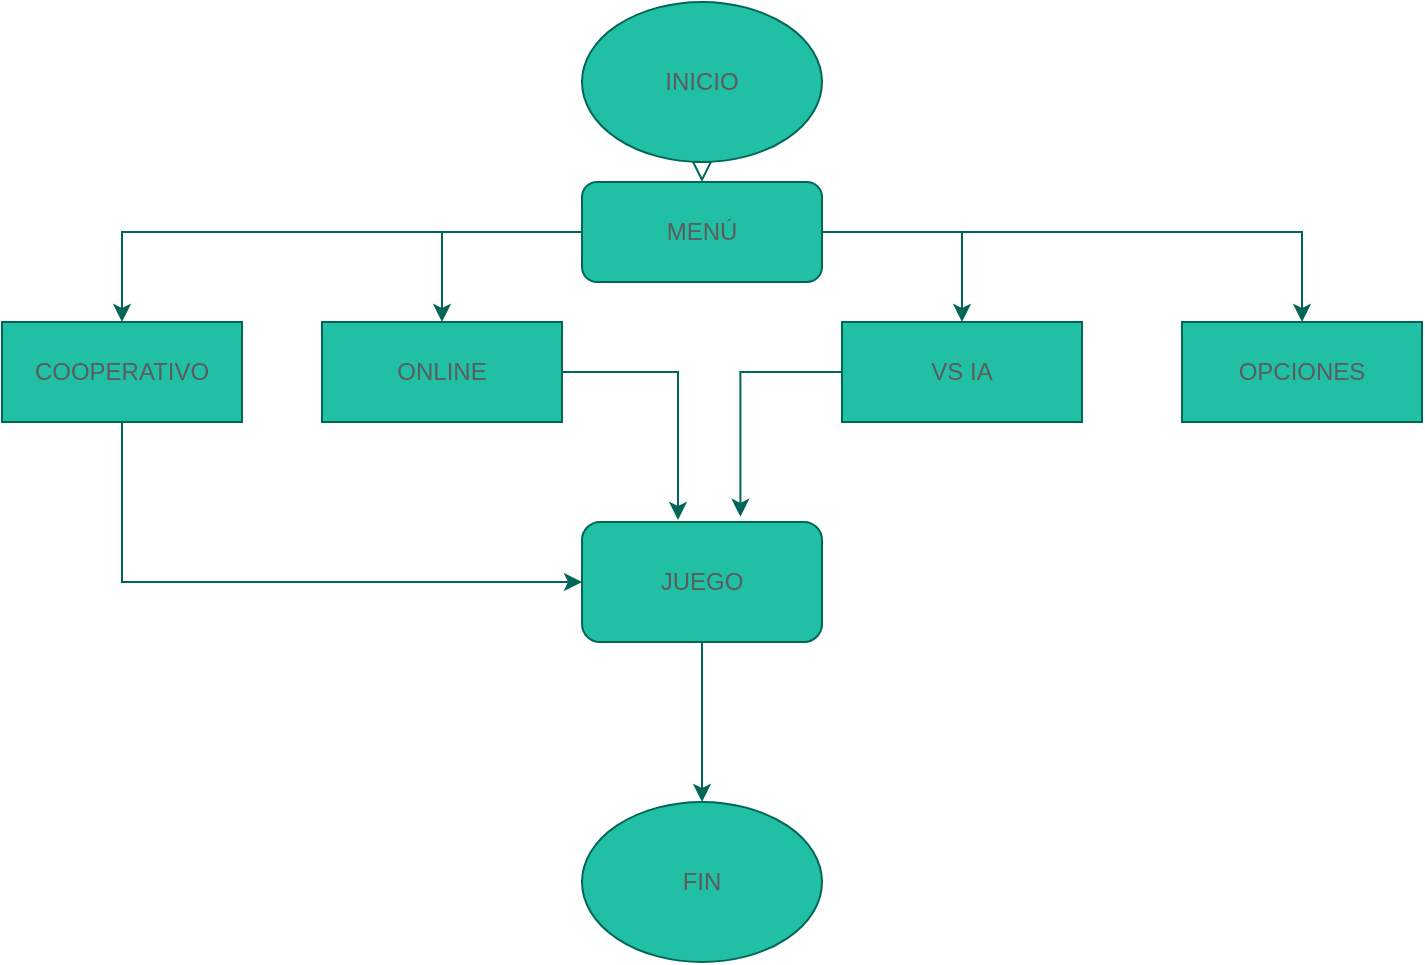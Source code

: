 <mxfile version="14.6.6" type="github">
  <diagram id="C5RBs43oDa-KdzZeNtuy" name="Page-1">
    <mxGraphModel dx="1038" dy="580" grid="1" gridSize="10" guides="1" tooltips="1" connect="1" arrows="1" fold="1" page="1" pageScale="1" pageWidth="827" pageHeight="1169" math="0" shadow="0">
      <root>
        <mxCell id="WIyWlLk6GJQsqaUBKTNV-0" />
        <mxCell id="WIyWlLk6GJQsqaUBKTNV-1" parent="WIyWlLk6GJQsqaUBKTNV-0" />
        <mxCell id="WIyWlLk6GJQsqaUBKTNV-2" value="" style="rounded=0;html=1;jettySize=auto;orthogonalLoop=1;fontSize=11;endArrow=block;endFill=0;endSize=8;strokeWidth=1;shadow=0;labelBackgroundColor=none;edgeStyle=orthogonalEdgeStyle;strokeColor=#006658;fontColor=#5C5C5C;" parent="WIyWlLk6GJQsqaUBKTNV-1" edge="1">
          <mxGeometry relative="1" as="geometry">
            <mxPoint x="430" y="70" as="sourcePoint" />
            <mxPoint x="430" y="90" as="targetPoint" />
          </mxGeometry>
        </mxCell>
        <mxCell id="v_vYopn6dp3K3nIXJTZ8-8" value="" style="edgeStyle=orthogonalEdgeStyle;rounded=0;orthogonalLoop=1;jettySize=auto;html=1;entryX=0.5;entryY=0;entryDx=0;entryDy=0;strokeColor=#006658;fontColor=#5C5C5C;" edge="1" parent="WIyWlLk6GJQsqaUBKTNV-1" source="v_vYopn6dp3K3nIXJTZ8-0" target="v_vYopn6dp3K3nIXJTZ8-3">
          <mxGeometry relative="1" as="geometry">
            <mxPoint x="270" y="115" as="targetPoint" />
          </mxGeometry>
        </mxCell>
        <mxCell id="v_vYopn6dp3K3nIXJTZ8-9" style="edgeStyle=orthogonalEdgeStyle;rounded=0;orthogonalLoop=1;jettySize=auto;html=1;entryX=0.5;entryY=0;entryDx=0;entryDy=0;strokeColor=#006658;fontColor=#5C5C5C;" edge="1" parent="WIyWlLk6GJQsqaUBKTNV-1" source="v_vYopn6dp3K3nIXJTZ8-0" target="v_vYopn6dp3K3nIXJTZ8-4">
          <mxGeometry relative="1" as="geometry" />
        </mxCell>
        <mxCell id="v_vYopn6dp3K3nIXJTZ8-10" style="edgeStyle=orthogonalEdgeStyle;rounded=0;orthogonalLoop=1;jettySize=auto;html=1;entryX=0.5;entryY=0;entryDx=0;entryDy=0;strokeColor=#006658;fontColor=#5C5C5C;" edge="1" parent="WIyWlLk6GJQsqaUBKTNV-1" source="v_vYopn6dp3K3nIXJTZ8-0" target="v_vYopn6dp3K3nIXJTZ8-5">
          <mxGeometry relative="1" as="geometry" />
        </mxCell>
        <mxCell id="v_vYopn6dp3K3nIXJTZ8-11" style="edgeStyle=orthogonalEdgeStyle;rounded=0;orthogonalLoop=1;jettySize=auto;html=1;exitX=0;exitY=0.5;exitDx=0;exitDy=0;entryX=0.5;entryY=0;entryDx=0;entryDy=0;strokeColor=#006658;fontColor=#5C5C5C;" edge="1" parent="WIyWlLk6GJQsqaUBKTNV-1" source="v_vYopn6dp3K3nIXJTZ8-0" target="v_vYopn6dp3K3nIXJTZ8-1">
          <mxGeometry relative="1" as="geometry" />
        </mxCell>
        <mxCell id="v_vYopn6dp3K3nIXJTZ8-0" value="MENÚ" style="rounded=1;whiteSpace=wrap;html=1;fillColor=#21C0A5;strokeColor=#006658;fontColor=#5C5C5C;" vertex="1" parent="WIyWlLk6GJQsqaUBKTNV-1">
          <mxGeometry x="370" y="90" width="120" height="50" as="geometry" />
        </mxCell>
        <mxCell id="v_vYopn6dp3K3nIXJTZ8-18" style="edgeStyle=orthogonalEdgeStyle;rounded=0;orthogonalLoop=1;jettySize=auto;html=1;exitX=0.5;exitY=1;exitDx=0;exitDy=0;entryX=0;entryY=0.5;entryDx=0;entryDy=0;strokeColor=#006658;fontColor=#5C5C5C;" edge="1" parent="WIyWlLk6GJQsqaUBKTNV-1" source="v_vYopn6dp3K3nIXJTZ8-1" target="v_vYopn6dp3K3nIXJTZ8-13">
          <mxGeometry relative="1" as="geometry" />
        </mxCell>
        <mxCell id="v_vYopn6dp3K3nIXJTZ8-1" value="COOPERATIVO" style="rounded=0;whiteSpace=wrap;html=1;fillColor=#21C0A5;strokeColor=#006658;fontColor=#5C5C5C;" vertex="1" parent="WIyWlLk6GJQsqaUBKTNV-1">
          <mxGeometry x="80" y="160" width="120" height="50" as="geometry" />
        </mxCell>
        <mxCell id="v_vYopn6dp3K3nIXJTZ8-16" style="edgeStyle=orthogonalEdgeStyle;rounded=0;orthogonalLoop=1;jettySize=auto;html=1;exitX=1;exitY=0.5;exitDx=0;exitDy=0;entryX=0.4;entryY=-0.017;entryDx=0;entryDy=0;entryPerimeter=0;strokeColor=#006658;fontColor=#5C5C5C;" edge="1" parent="WIyWlLk6GJQsqaUBKTNV-1" source="v_vYopn6dp3K3nIXJTZ8-3" target="v_vYopn6dp3K3nIXJTZ8-13">
          <mxGeometry relative="1" as="geometry" />
        </mxCell>
        <mxCell id="v_vYopn6dp3K3nIXJTZ8-3" value="ONLINE" style="rounded=0;whiteSpace=wrap;html=1;fillColor=#21C0A5;strokeColor=#006658;fontColor=#5C5C5C;" vertex="1" parent="WIyWlLk6GJQsqaUBKTNV-1">
          <mxGeometry x="240" y="160" width="120" height="50" as="geometry" />
        </mxCell>
        <mxCell id="v_vYopn6dp3K3nIXJTZ8-17" style="edgeStyle=orthogonalEdgeStyle;rounded=0;orthogonalLoop=1;jettySize=auto;html=1;exitX=0;exitY=0.5;exitDx=0;exitDy=0;entryX=0.66;entryY=-0.043;entryDx=0;entryDy=0;entryPerimeter=0;strokeColor=#006658;fontColor=#5C5C5C;" edge="1" parent="WIyWlLk6GJQsqaUBKTNV-1" source="v_vYopn6dp3K3nIXJTZ8-4" target="v_vYopn6dp3K3nIXJTZ8-13">
          <mxGeometry relative="1" as="geometry" />
        </mxCell>
        <mxCell id="v_vYopn6dp3K3nIXJTZ8-4" value="VS IA" style="rounded=0;whiteSpace=wrap;html=1;fillColor=#21C0A5;strokeColor=#006658;fontColor=#5C5C5C;" vertex="1" parent="WIyWlLk6GJQsqaUBKTNV-1">
          <mxGeometry x="500" y="160" width="120" height="50" as="geometry" />
        </mxCell>
        <mxCell id="v_vYopn6dp3K3nIXJTZ8-5" value="OPCIONES" style="rounded=0;whiteSpace=wrap;html=1;fillColor=#21C0A5;strokeColor=#006658;fontColor=#5C5C5C;" vertex="1" parent="WIyWlLk6GJQsqaUBKTNV-1">
          <mxGeometry x="670" y="160" width="120" height="50" as="geometry" />
        </mxCell>
        <mxCell id="v_vYopn6dp3K3nIXJTZ8-23" style="edgeStyle=orthogonalEdgeStyle;rounded=0;orthogonalLoop=1;jettySize=auto;html=1;exitX=0.5;exitY=1;exitDx=0;exitDy=0;entryX=0.5;entryY=0;entryDx=0;entryDy=0;strokeColor=#006658;fontColor=#5C5C5C;" edge="1" parent="WIyWlLk6GJQsqaUBKTNV-1" source="v_vYopn6dp3K3nIXJTZ8-13" target="v_vYopn6dp3K3nIXJTZ8-21">
          <mxGeometry relative="1" as="geometry" />
        </mxCell>
        <mxCell id="v_vYopn6dp3K3nIXJTZ8-13" value="JUEGO" style="rounded=1;whiteSpace=wrap;html=1;fillColor=#21C0A5;strokeColor=#006658;fontColor=#5C5C5C;" vertex="1" parent="WIyWlLk6GJQsqaUBKTNV-1">
          <mxGeometry x="370" y="260" width="120" height="60" as="geometry" />
        </mxCell>
        <mxCell id="v_vYopn6dp3K3nIXJTZ8-21" value="FIN" style="ellipse;whiteSpace=wrap;html=1;fillColor=#21C0A5;strokeColor=#006658;fontColor=#5C5C5C;" vertex="1" parent="WIyWlLk6GJQsqaUBKTNV-1">
          <mxGeometry x="370" y="400" width="120" height="80" as="geometry" />
        </mxCell>
        <mxCell id="v_vYopn6dp3K3nIXJTZ8-22" value="INICIO" style="ellipse;whiteSpace=wrap;html=1;fillColor=#21C0A5;strokeColor=#006658;fontColor=#5C5C5C;" vertex="1" parent="WIyWlLk6GJQsqaUBKTNV-1">
          <mxGeometry x="370" width="120" height="80" as="geometry" />
        </mxCell>
      </root>
    </mxGraphModel>
  </diagram>
</mxfile>

